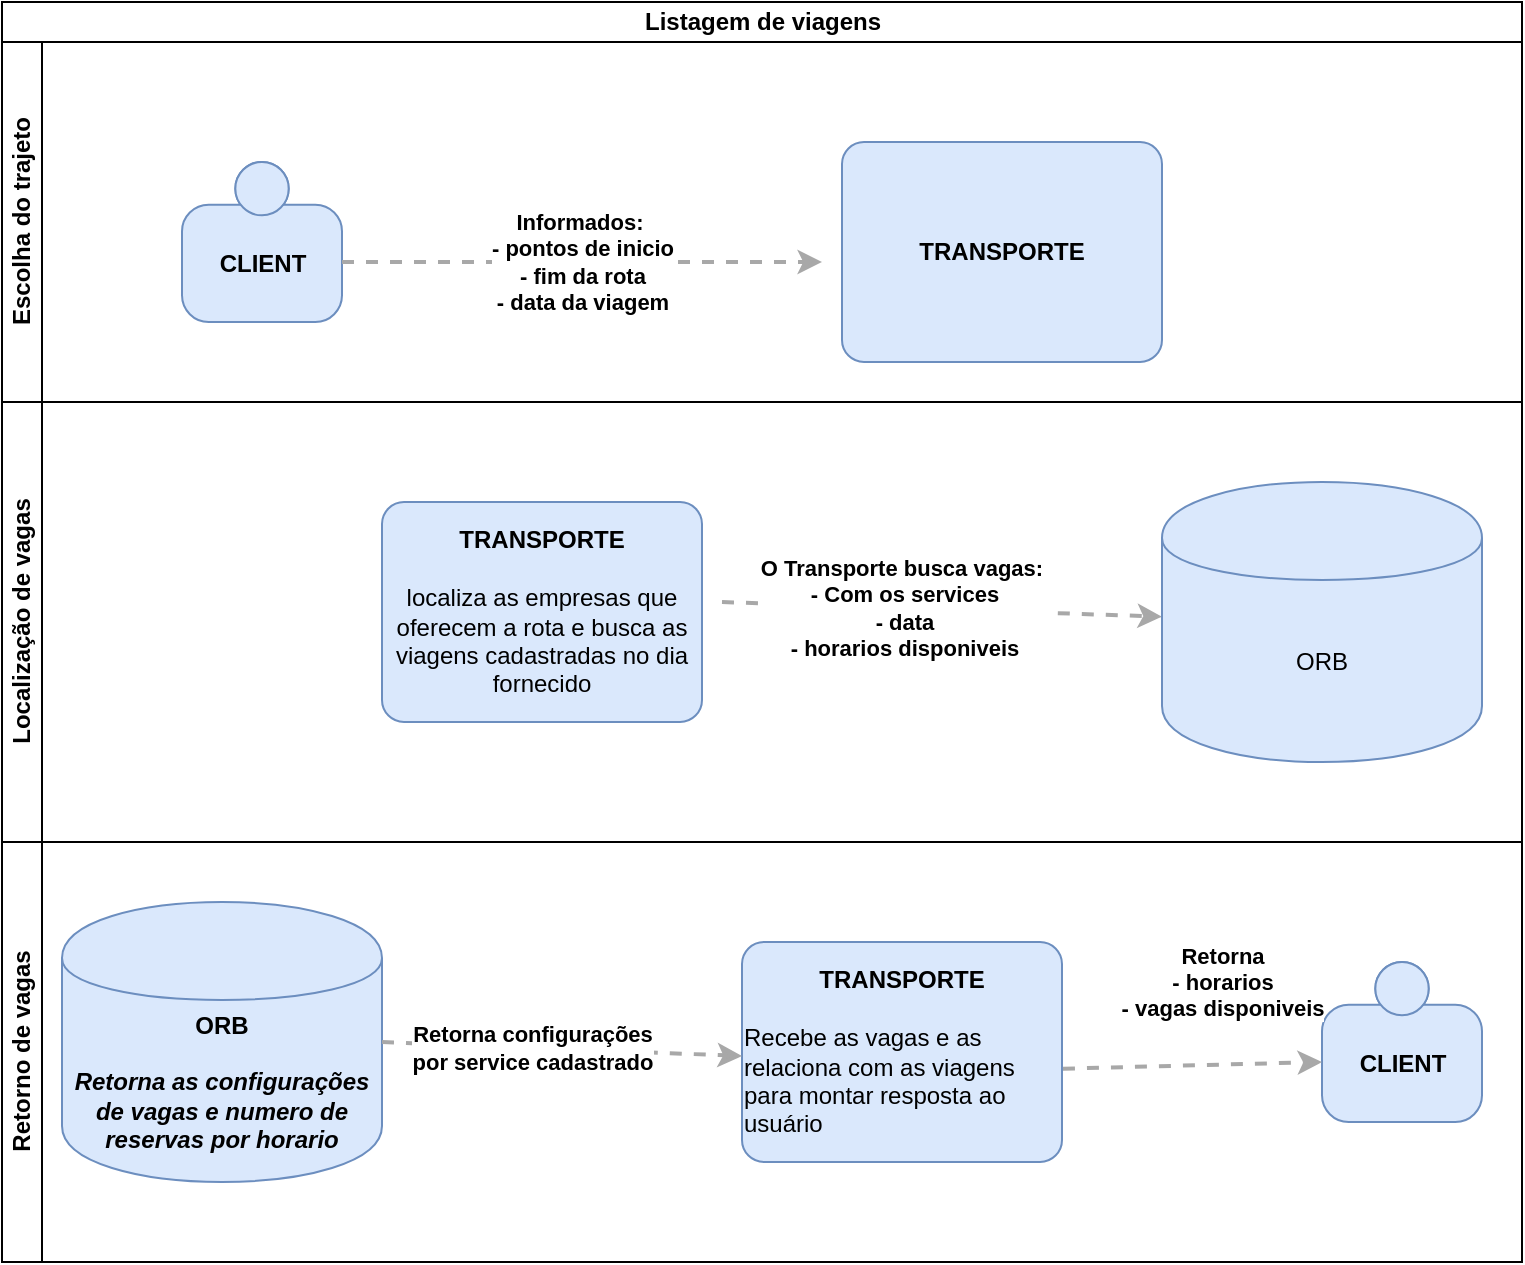 <mxfile version="13.1.3" type="device"><diagram id="45hCIFuMXzKbQvtjdz1V" name="Page-1"><mxGraphModel dx="1138" dy="570" grid="1" gridSize="10" guides="1" tooltips="1" connect="1" arrows="1" fold="1" page="1" pageScale="1" pageWidth="850" pageHeight="1100" math="0" shadow="0"><root><mxCell id="0"/><mxCell id="1" parent="0"/><mxCell id="IsohkQwgb5mASZixd7DK-3" value="Listagem de viagens" style="swimlane;html=1;childLayout=stackLayout;resizeParent=1;resizeParentMax=0;horizontal=1;startSize=20;horizontalStack=0;" vertex="1" parent="1"><mxGeometry x="50" y="100" width="760" height="630" as="geometry"/></mxCell><mxCell id="IsohkQwgb5mASZixd7DK-4" value="Escolha do trajeto" style="swimlane;html=1;startSize=20;horizontal=0;" vertex="1" parent="IsohkQwgb5mASZixd7DK-3"><mxGeometry y="20" width="760" height="180" as="geometry"/></mxCell><mxCell id="IsohkQwgb5mASZixd7DK-8" value="&lt;b&gt;CLIENT&lt;/b&gt;" style="html=1;dashed=0;whitespace=wrap;fillColor=#DAE8FC;strokeColor=#6C8EBF;shape=mxgraph.c4.person;align=center;points=[[0.5,0,0],[1,0.5,0],[1,0.75,0],[0.75,1,0],[0.5,1,0],[0.25,1,0],[0,0.75,0],[0,0.5,0]];" vertex="1" parent="IsohkQwgb5mASZixd7DK-4"><mxGeometry x="90" y="60" width="80" height="80" as="geometry"/></mxCell><mxCell id="IsohkQwgb5mASZixd7DK-9" value="&lt;b&gt;TRANSPORTE&lt;/b&gt;" style="rounded=1;whiteSpace=wrap;html=1;labelBackgroundColor=none;fillColor=#dae8fc;fontColor=#000000;align=center;arcSize=10;strokeColor=#6c8ebf;points=[[0.25,0,0],[0.5,0,0],[0.75,0,0],[1,0.25,0],[1,0.5,0],[1,0.75,0],[0.75,1,0],[0.5,1,0],[0.25,1,0],[0,0.75,0],[0,0.5,0],[0,0.25,0]];" vertex="1" parent="IsohkQwgb5mASZixd7DK-4"><mxGeometry x="420" y="50" width="160" height="110.0" as="geometry"/></mxCell><mxCell id="IsohkQwgb5mASZixd7DK-11" value="&lt;div style=&quot;text-align: left&quot;&gt;&lt;div style=&quot;text-align: center&quot;&gt;&lt;b&gt;Informados:&amp;nbsp;&lt;/b&gt;&lt;/div&gt;&lt;div style=&quot;text-align: center&quot;&gt;&lt;b&gt;- pontos de inicio&lt;/b&gt;&lt;/div&gt;&lt;div style=&quot;text-align: center&quot;&gt;&lt;b&gt;- fim da rota&lt;/b&gt;&lt;/div&gt;&lt;div style=&quot;text-align: center&quot;&gt;&lt;b&gt;- data da viagem&lt;/b&gt;&lt;/div&gt;&lt;/div&gt;" style="edgeStyle=none;rounded=0;html=1;jettySize=auto;orthogonalLoop=1;strokeColor=#A8A8A8;strokeWidth=2;fontColor=#000000;jumpStyle=none;dashed=1;" edge="1" parent="IsohkQwgb5mASZixd7DK-4"><mxGeometry width="200" relative="1" as="geometry"><mxPoint x="170" y="110" as="sourcePoint"/><mxPoint x="410" y="110" as="targetPoint"/></mxGeometry></mxCell><mxCell id="IsohkQwgb5mASZixd7DK-5" value="Localização de vagas" style="swimlane;html=1;startSize=20;horizontal=0;" vertex="1" parent="IsohkQwgb5mASZixd7DK-3"><mxGeometry y="200" width="760" height="220" as="geometry"/></mxCell><mxCell id="IsohkQwgb5mASZixd7DK-15" value="&lt;div style=&quot;text-align: left&quot;&gt;&lt;div style=&quot;text-align: center&quot;&gt;&lt;b&gt;O Transporte busca vagas:&amp;nbsp;&lt;/b&gt;&lt;/div&gt;&lt;div style=&quot;text-align: center&quot;&gt;&lt;b&gt;- Com os services&lt;/b&gt;&lt;/div&gt;&lt;div style=&quot;text-align: center&quot;&gt;&lt;b&gt;- data&lt;/b&gt;&lt;/div&gt;&lt;div style=&quot;text-align: center&quot;&gt;&lt;b&gt;- horarios disponiveis&lt;/b&gt;&lt;/div&gt;&lt;/div&gt;" style="edgeStyle=none;rounded=0;html=1;jettySize=auto;orthogonalLoop=1;strokeColor=#A8A8A8;strokeWidth=2;fontColor=#000000;jumpStyle=none;dashed=1;" edge="1" parent="IsohkQwgb5mASZixd7DK-5" target="IsohkQwgb5mASZixd7DK-16"><mxGeometry x="-0.167" width="200" relative="1" as="geometry"><mxPoint x="360" y="100" as="sourcePoint"/><mxPoint x="590" y="100" as="targetPoint"/><mxPoint as="offset"/></mxGeometry></mxCell><mxCell id="IsohkQwgb5mASZixd7DK-16" value="ORB" style="shape=cylinder;whiteSpace=wrap;html=1;boundedLbl=1;rounded=0;labelBackgroundColor=none;fillColor=#dae8fc;fontSize=12;fontColor=#000000;align=center;strokeColor=#6c8ebf;points=[[0.5,0,0],[1,0.25,0],[1,0.5,0],[1,0.75,0],[0.5,1,0],[0,0.75,0],[0,0.5,0],[0,0.25,0]];" vertex="1" parent="IsohkQwgb5mASZixd7DK-5"><mxGeometry x="580" y="40" width="160" height="140" as="geometry"/></mxCell><mxCell id="IsohkQwgb5mASZixd7DK-14" value="&lt;b&gt;TRANSPORTE&lt;br&gt;&lt;br&gt;&lt;/b&gt;&lt;span style=&quot;text-align: left&quot;&gt;localiza as empresas que oferecem a rota e busca as viagens cadastradas no dia fornecido&lt;/span&gt;&lt;b&gt;&lt;br&gt;&lt;/b&gt;" style="rounded=1;whiteSpace=wrap;html=1;labelBackgroundColor=none;fillColor=#dae8fc;fontColor=#000000;align=center;arcSize=10;strokeColor=#6c8ebf;points=[[0.25,0,0],[0.5,0,0],[0.75,0,0],[1,0.25,0],[1,0.5,0],[1,0.75,0],[0.75,1,0],[0.5,1,0],[0.25,1,0],[0,0.75,0],[0,0.5,0],[0,0.25,0]];" vertex="1" parent="IsohkQwgb5mASZixd7DK-5"><mxGeometry x="190" y="50" width="160" height="110.0" as="geometry"/></mxCell><mxCell id="IsohkQwgb5mASZixd7DK-17" value="&amp;nbsp;" style="text;html=1;align=center;verticalAlign=middle;resizable=0;points=[];autosize=1;" vertex="1" parent="IsohkQwgb5mASZixd7DK-5"><mxGeometry x="73" y="68" width="20" height="20" as="geometry"/></mxCell><mxCell id="IsohkQwgb5mASZixd7DK-6" value="Retorno de vagas" style="swimlane;html=1;startSize=20;horizontal=0;" vertex="1" parent="IsohkQwgb5mASZixd7DK-3"><mxGeometry y="420" width="760" height="210" as="geometry"/></mxCell><mxCell id="IsohkQwgb5mASZixd7DK-25" value="&lt;b&gt;TRANSPORTE&lt;/b&gt;&lt;br&gt;&lt;br&gt;&lt;div style=&quot;text-align: left&quot;&gt;Recebe as vagas e as relaciona com as viagens para montar resposta ao usuário&lt;/div&gt;" style="rounded=1;whiteSpace=wrap;html=1;labelBackgroundColor=none;fillColor=#dae8fc;fontColor=#000000;align=center;arcSize=10;strokeColor=#6c8ebf;points=[[0.25,0,0],[0.5,0,0],[0.75,0,0],[1,0.25,0],[1,0.5,0],[1,0.75,0],[0.75,1,0],[0.5,1,0],[0.25,1,0],[0,0.75,0],[0,0.5,0],[0,0.25,0]];" vertex="1" parent="IsohkQwgb5mASZixd7DK-6"><mxGeometry x="370" y="50" width="160" height="110.0" as="geometry"/></mxCell><mxCell id="IsohkQwgb5mASZixd7DK-26" value="&lt;b&gt;CLIENT&lt;/b&gt;" style="html=1;dashed=0;whitespace=wrap;fillColor=#DAE8FC;strokeColor=#6C8EBF;shape=mxgraph.c4.person;align=center;points=[[0.5,0,0],[1,0.5,0],[1,0.75,0],[0.75,1,0],[0.5,1,0],[0.25,1,0],[0,0.75,0],[0,0.5,0]];" vertex="1" parent="IsohkQwgb5mASZixd7DK-6"><mxGeometry x="660" y="60" width="80" height="80" as="geometry"/></mxCell><mxCell id="IsohkQwgb5mASZixd7DK-20" value="&lt;b&gt;ORB&lt;br&gt;&lt;br&gt;&lt;i&gt;Retorna as configurações de vagas e numero de reservas por horario&lt;/i&gt;&lt;br&gt;&lt;/b&gt;" style="shape=cylinder;whiteSpace=wrap;html=1;boundedLbl=1;rounded=0;labelBackgroundColor=none;fillColor=#dae8fc;fontSize=12;fontColor=#000000;align=center;strokeColor=#6c8ebf;points=[[0.5,0,0],[1,0.25,0],[1,0.5,0],[1,0.75,0],[0.5,1,0],[0,0.75,0],[0,0.5,0],[0,0.25,0]];" vertex="1" parent="IsohkQwgb5mASZixd7DK-6"><mxGeometry x="30" y="30" width="160" height="140" as="geometry"/></mxCell><mxCell id="IsohkQwgb5mASZixd7DK-22" value="&lt;div style=&quot;text-align: left&quot;&gt;&lt;div style=&quot;text-align: center&quot;&gt;&lt;b&gt;Retorna configurações&lt;/b&gt;&lt;/div&gt;&lt;div style=&quot;text-align: center&quot;&gt;&lt;b&gt;por service cadastrado&lt;/b&gt;&lt;/div&gt;&lt;/div&gt;" style="edgeStyle=none;rounded=0;html=1;jettySize=auto;orthogonalLoop=1;strokeColor=#A8A8A8;strokeWidth=2;fontColor=#000000;jumpStyle=none;dashed=1;" edge="1" parent="IsohkQwgb5mASZixd7DK-6"><mxGeometry x="-0.167" width="200" relative="1" as="geometry"><mxPoint x="190" y="100" as="sourcePoint"/><mxPoint x="370" y="107" as="targetPoint"/><mxPoint as="offset"/></mxGeometry></mxCell><mxCell id="IsohkQwgb5mASZixd7DK-31" value="&lt;div style=&quot;text-align: left&quot;&gt;&lt;div style=&quot;text-align: center&quot;&gt;&lt;b&gt;Retorna&lt;/b&gt;&lt;/div&gt;&lt;div style=&quot;text-align: center&quot;&gt;&lt;b&gt;- horarios&lt;/b&gt;&lt;/div&gt;&lt;div style=&quot;text-align: center&quot;&gt;&lt;b&gt;- vagas disponiveis&lt;/b&gt;&lt;/div&gt;&lt;/div&gt;" style="edgeStyle=none;rounded=0;html=1;jettySize=auto;orthogonalLoop=1;strokeColor=#A8A8A8;strokeWidth=2;fontColor=#000000;jumpStyle=none;dashed=1;exitX=1.003;exitY=0.576;exitDx=0;exitDy=0;exitPerimeter=0;" edge="1" parent="IsohkQwgb5mASZixd7DK-6" source="IsohkQwgb5mASZixd7DK-25"><mxGeometry x="0.244" y="41" width="200" relative="1" as="geometry"><mxPoint x="570" y="110" as="sourcePoint"/><mxPoint x="660" y="110" as="targetPoint"/><mxPoint as="offset"/></mxGeometry></mxCell></root></mxGraphModel></diagram></mxfile>